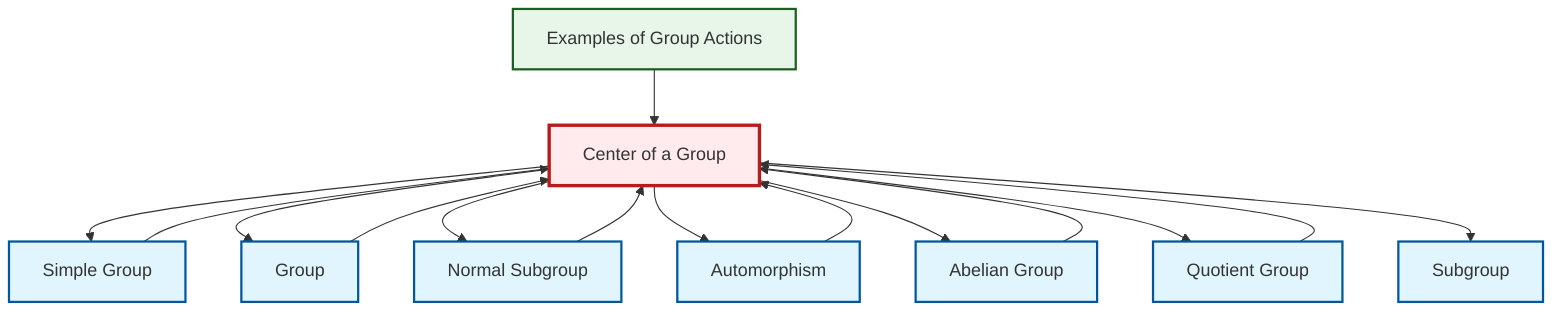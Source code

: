 graph TD
    classDef definition fill:#e1f5fe,stroke:#01579b,stroke-width:2px
    classDef theorem fill:#f3e5f5,stroke:#4a148c,stroke-width:2px
    classDef axiom fill:#fff3e0,stroke:#e65100,stroke-width:2px
    classDef example fill:#e8f5e9,stroke:#1b5e20,stroke-width:2px
    classDef current fill:#ffebee,stroke:#b71c1c,stroke-width:3px
    def-center-of-group["Center of a Group"]:::definition
    def-quotient-group["Quotient Group"]:::definition
    def-simple-group["Simple Group"]:::definition
    ex-group-action-examples["Examples of Group Actions"]:::example
    def-automorphism["Automorphism"]:::definition
    def-group["Group"]:::definition
    def-abelian-group["Abelian Group"]:::definition
    def-subgroup["Subgroup"]:::definition
    def-normal-subgroup["Normal Subgroup"]:::definition
    def-group --> def-center-of-group
    ex-group-action-examples --> def-center-of-group
    def-center-of-group --> def-simple-group
    def-center-of-group --> def-group
    def-center-of-group --> def-normal-subgroup
    def-normal-subgroup --> def-center-of-group
    def-center-of-group --> def-automorphism
    def-center-of-group --> def-abelian-group
    def-simple-group --> def-center-of-group
    def-quotient-group --> def-center-of-group
    def-center-of-group --> def-quotient-group
    def-abelian-group --> def-center-of-group
    def-center-of-group --> def-subgroup
    def-automorphism --> def-center-of-group
    class def-center-of-group current